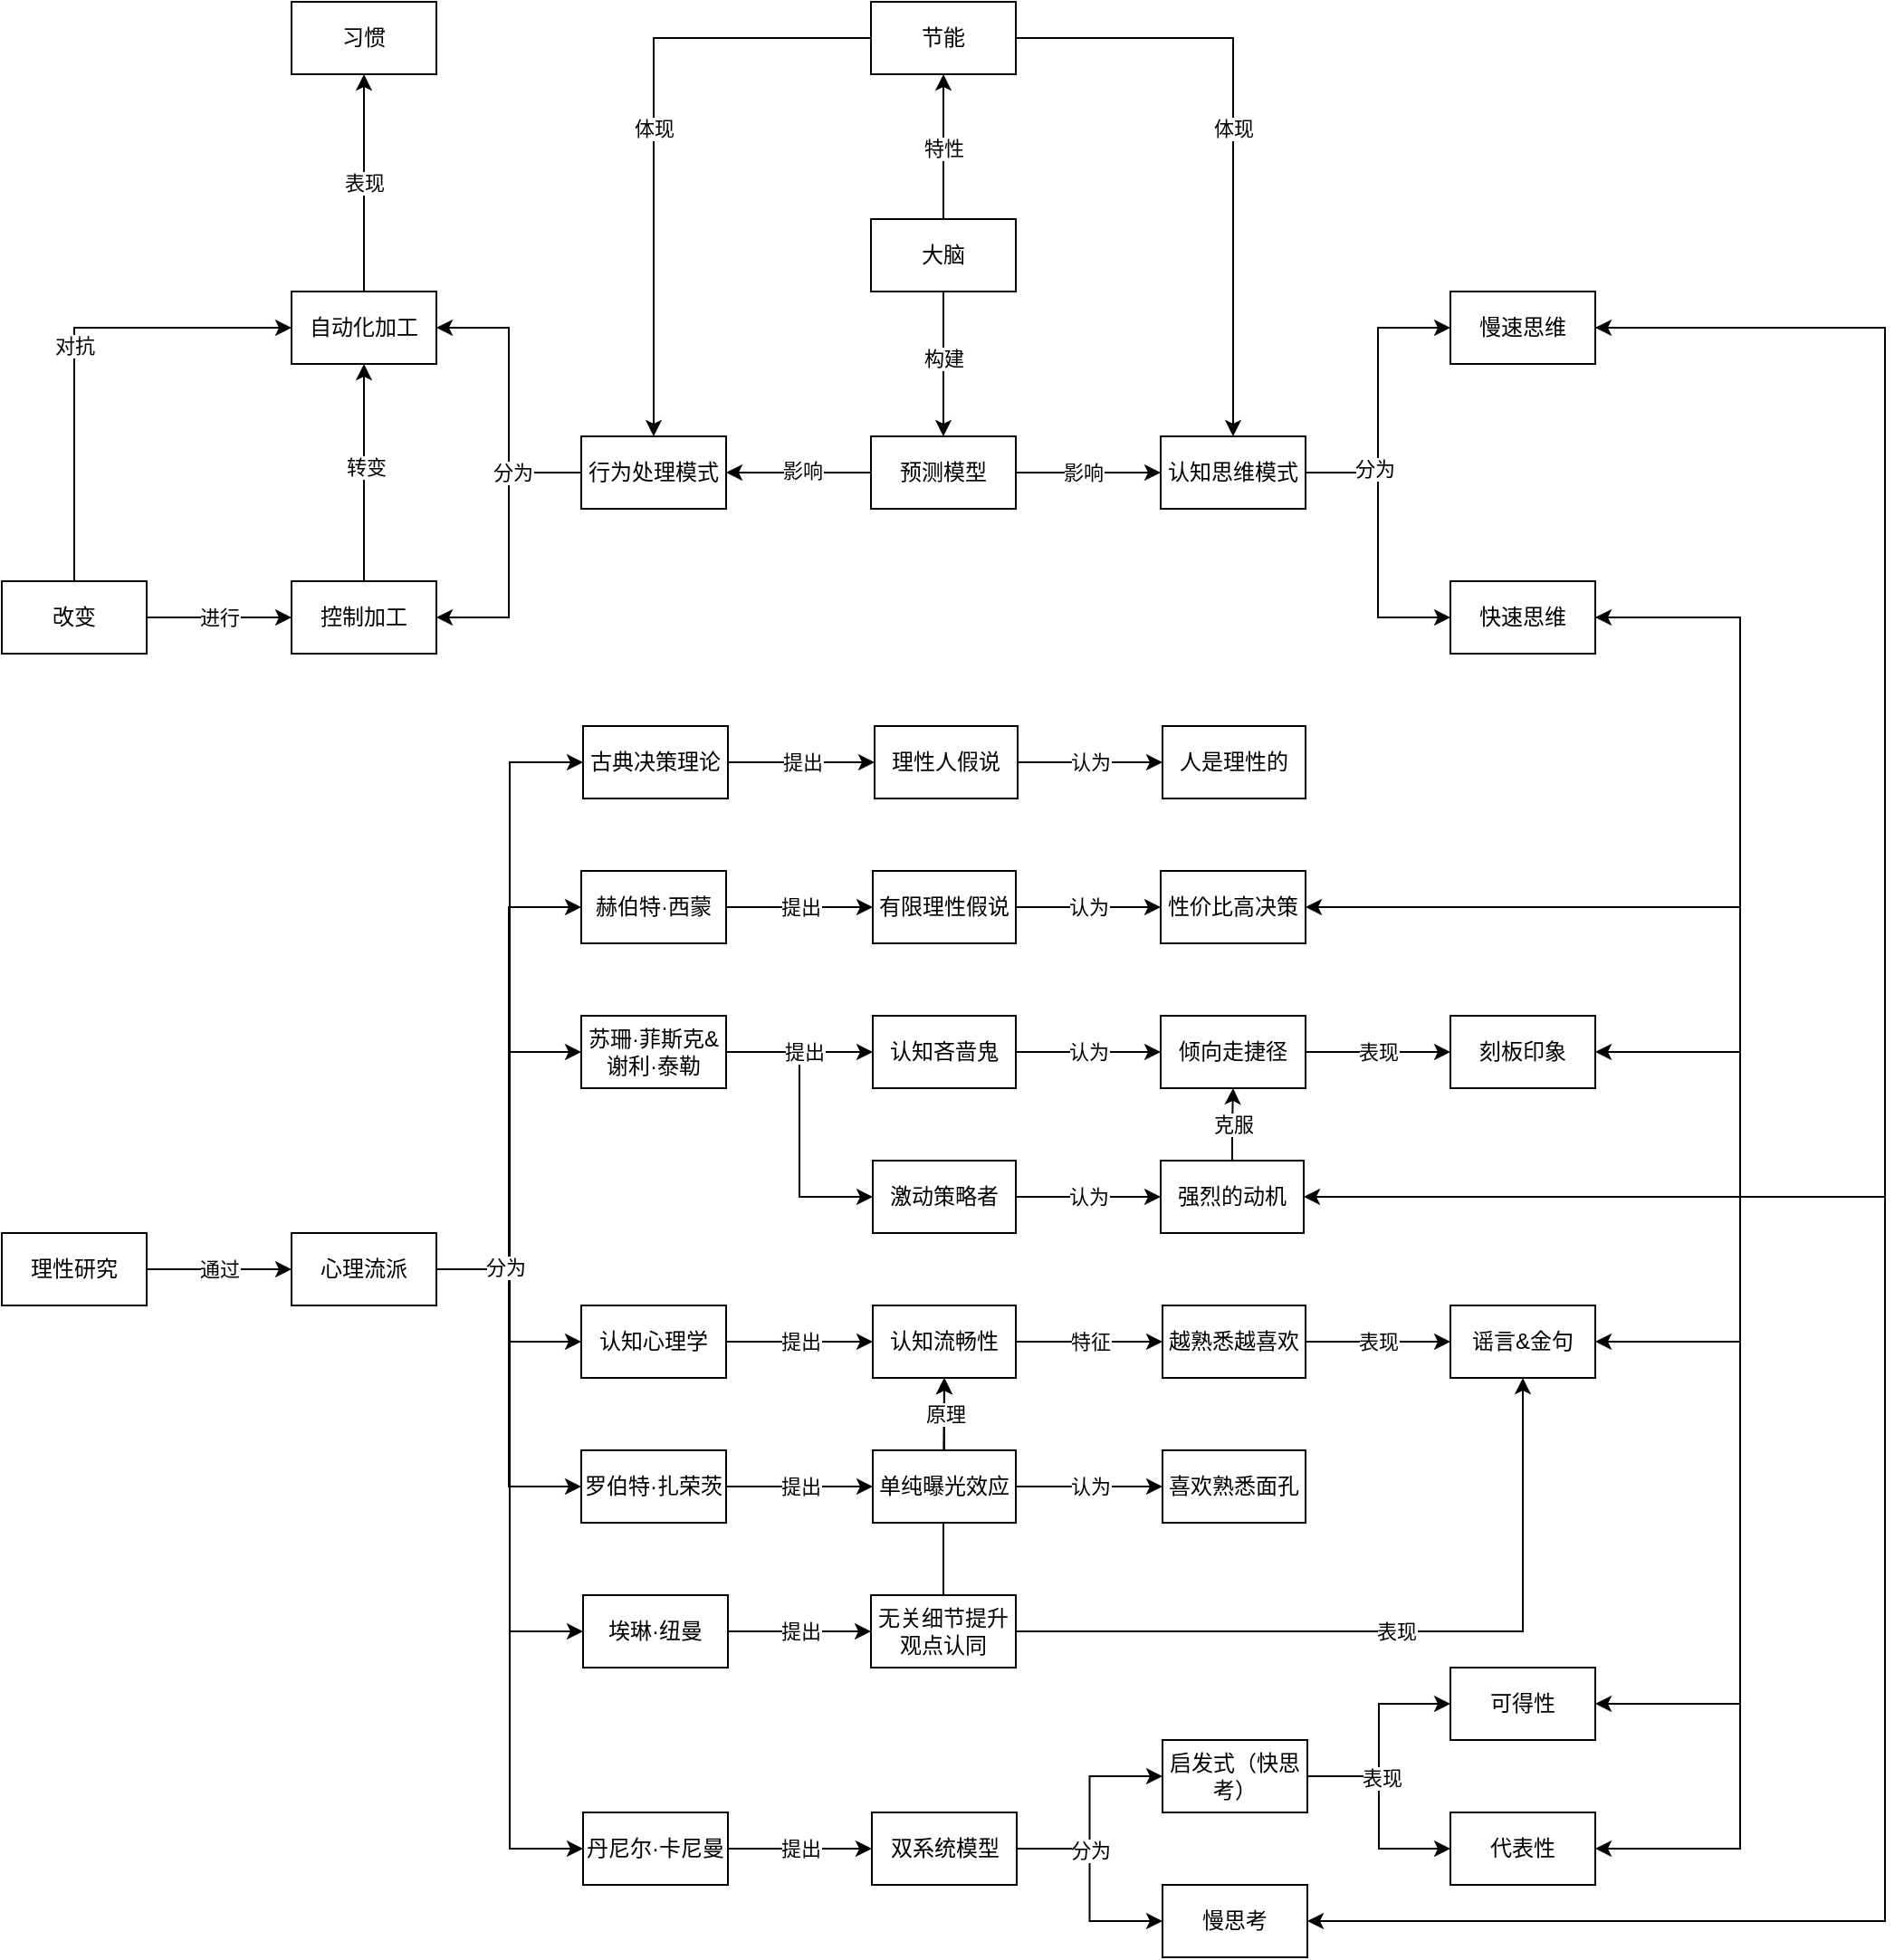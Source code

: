 <mxfile version="23.1.1" type="github">
  <diagram name="第 1 页" id="7oRkRw5dxkfLAuNSu1dr">
    <mxGraphModel dx="1793" dy="933" grid="1" gridSize="10" guides="1" tooltips="1" connect="1" arrows="1" fold="1" page="1" pageScale="1" pageWidth="827" pageHeight="1169" math="0" shadow="0">
      <root>
        <mxCell id="0" />
        <mxCell id="1" parent="0" />
        <mxCell id="u05jXAo35an9eVSEJXm5-29" value="" style="edgeStyle=orthogonalEdgeStyle;rounded=0;orthogonalLoop=1;jettySize=auto;html=1;" parent="1" source="u05jXAo35an9eVSEJXm5-27" target="hwmd0oWd8enfUJ7Ah6rV-47" edge="1">
          <mxGeometry relative="1" as="geometry" />
        </mxCell>
        <mxCell id="O1-ZmJYKQ3gxLZnM0-ST-1" value="体现" style="edgeStyle=orthogonalEdgeStyle;rounded=0;orthogonalLoop=1;jettySize=auto;html=1;" edge="1" parent="1" source="hwmd0oWd8enfUJ7Ah6rV-1" target="hwmd0oWd8enfUJ7Ah6rV-40">
          <mxGeometry relative="1" as="geometry" />
        </mxCell>
        <mxCell id="O1-ZmJYKQ3gxLZnM0-ST-2" value="体现" style="edgeStyle=orthogonalEdgeStyle;rounded=0;orthogonalLoop=1;jettySize=auto;html=1;" edge="1" parent="1" source="hwmd0oWd8enfUJ7Ah6rV-1" target="hwmd0oWd8enfUJ7Ah6rV-23">
          <mxGeometry relative="1" as="geometry" />
        </mxCell>
        <mxCell id="hwmd0oWd8enfUJ7Ah6rV-1" value="节能" style="rounded=0;whiteSpace=wrap;html=1;" parent="1" vertex="1">
          <mxGeometry x="600" y="160" width="80" height="40" as="geometry" />
        </mxCell>
        <mxCell id="hwmd0oWd8enfUJ7Ah6rV-4" value="" style="edgeStyle=orthogonalEdgeStyle;rounded=0;orthogonalLoop=1;jettySize=auto;html=1;" parent="1" source="hwmd0oWd8enfUJ7Ah6rV-3" target="hwmd0oWd8enfUJ7Ah6rV-1" edge="1">
          <mxGeometry relative="1" as="geometry" />
        </mxCell>
        <mxCell id="hwmd0oWd8enfUJ7Ah6rV-5" value="特性" style="edgeLabel;html=1;align=center;verticalAlign=middle;resizable=0;points=[];" parent="hwmd0oWd8enfUJ7Ah6rV-4" vertex="1" connectable="0">
          <mxGeometry x="-0.015" relative="1" as="geometry">
            <mxPoint as="offset" />
          </mxGeometry>
        </mxCell>
        <mxCell id="hwmd0oWd8enfUJ7Ah6rV-3" value="大脑" style="rounded=0;whiteSpace=wrap;html=1;" parent="1" vertex="1">
          <mxGeometry x="600" y="280" width="80" height="40" as="geometry" />
        </mxCell>
        <mxCell id="hwmd0oWd8enfUJ7Ah6rV-7" value="预测模型" style="rounded=0;whiteSpace=wrap;html=1;" parent="1" vertex="1">
          <mxGeometry x="600" y="400" width="80" height="40" as="geometry" />
        </mxCell>
        <mxCell id="hwmd0oWd8enfUJ7Ah6rV-8" value="" style="edgeStyle=orthogonalEdgeStyle;rounded=0;orthogonalLoop=1;jettySize=auto;html=1;" parent="1" source="hwmd0oWd8enfUJ7Ah6rV-3" target="hwmd0oWd8enfUJ7Ah6rV-7" edge="1">
          <mxGeometry relative="1" as="geometry" />
        </mxCell>
        <mxCell id="hwmd0oWd8enfUJ7Ah6rV-9" value="构建" style="edgeLabel;html=1;align=center;verticalAlign=middle;resizable=0;points=[];" parent="hwmd0oWd8enfUJ7Ah6rV-8" vertex="1" connectable="0">
          <mxGeometry x="-0.08" relative="1" as="geometry">
            <mxPoint as="offset" />
          </mxGeometry>
        </mxCell>
        <mxCell id="CX20Bqed3BP2MZZoevDr-6" style="edgeStyle=orthogonalEdgeStyle;rounded=0;orthogonalLoop=1;jettySize=auto;html=1;entryX=1;entryY=0.5;entryDx=0;entryDy=0;fontFamily=Helvetica;fontSize=12;fontColor=default;" parent="1" source="hwmd0oWd8enfUJ7Ah6rV-23" target="hwmd0oWd8enfUJ7Ah6rV-24" edge="1">
          <mxGeometry relative="1" as="geometry" />
        </mxCell>
        <mxCell id="CX20Bqed3BP2MZZoevDr-7" style="edgeStyle=orthogonalEdgeStyle;rounded=0;orthogonalLoop=1;jettySize=auto;html=1;entryX=1;entryY=0.5;entryDx=0;entryDy=0;fontFamily=Helvetica;fontSize=12;fontColor=default;" parent="1" source="hwmd0oWd8enfUJ7Ah6rV-23" target="hwmd0oWd8enfUJ7Ah6rV-25" edge="1">
          <mxGeometry relative="1" as="geometry" />
        </mxCell>
        <mxCell id="O1-ZmJYKQ3gxLZnM0-ST-3" value="分为" style="edgeLabel;html=1;align=center;verticalAlign=middle;resizable=0;points=[];" vertex="1" connectable="0" parent="CX20Bqed3BP2MZZoevDr-7">
          <mxGeometry x="-0.525" relative="1" as="geometry">
            <mxPoint as="offset" />
          </mxGeometry>
        </mxCell>
        <mxCell id="hwmd0oWd8enfUJ7Ah6rV-23" value="行为处理模式" style="rounded=0;whiteSpace=wrap;html=1;" parent="1" vertex="1">
          <mxGeometry x="440" y="400" width="80" height="40" as="geometry" />
        </mxCell>
        <mxCell id="hwmd0oWd8enfUJ7Ah6rV-26" style="edgeStyle=orthogonalEdgeStyle;rounded=0;orthogonalLoop=1;jettySize=auto;html=1;entryX=1;entryY=0.5;entryDx=0;entryDy=0;" parent="1" source="hwmd0oWd8enfUJ7Ah6rV-7" target="hwmd0oWd8enfUJ7Ah6rV-23" edge="1">
          <mxGeometry relative="1" as="geometry" />
        </mxCell>
        <mxCell id="hwmd0oWd8enfUJ7Ah6rV-27" value="Text" style="edgeLabel;html=1;align=center;verticalAlign=middle;resizable=0;points=[];" parent="hwmd0oWd8enfUJ7Ah6rV-26" vertex="1" connectable="0">
          <mxGeometry x="-0.046" relative="1" as="geometry">
            <mxPoint as="offset" />
          </mxGeometry>
        </mxCell>
        <mxCell id="hwmd0oWd8enfUJ7Ah6rV-28" value="影响" style="edgeLabel;html=1;align=center;verticalAlign=middle;resizable=0;points=[];" parent="hwmd0oWd8enfUJ7Ah6rV-26" vertex="1" connectable="0">
          <mxGeometry x="-0.046" y="-1" relative="1" as="geometry">
            <mxPoint as="offset" />
          </mxGeometry>
        </mxCell>
        <mxCell id="O1-ZmJYKQ3gxLZnM0-ST-10" style="edgeStyle=orthogonalEdgeStyle;rounded=0;orthogonalLoop=1;jettySize=auto;html=1;entryX=0;entryY=0.5;entryDx=0;entryDy=0;" edge="1" parent="1" source="hwmd0oWd8enfUJ7Ah6rV-40" target="O1-ZmJYKQ3gxLZnM0-ST-9">
          <mxGeometry relative="1" as="geometry" />
        </mxCell>
        <mxCell id="O1-ZmJYKQ3gxLZnM0-ST-11" style="edgeStyle=orthogonalEdgeStyle;rounded=0;orthogonalLoop=1;jettySize=auto;html=1;entryX=0;entryY=0.5;entryDx=0;entryDy=0;" edge="1" parent="1" source="hwmd0oWd8enfUJ7Ah6rV-40" target="O1-ZmJYKQ3gxLZnM0-ST-8">
          <mxGeometry relative="1" as="geometry" />
        </mxCell>
        <mxCell id="O1-ZmJYKQ3gxLZnM0-ST-21" value="分为" style="edgeLabel;html=1;align=center;verticalAlign=middle;resizable=0;points=[];" vertex="1" connectable="0" parent="O1-ZmJYKQ3gxLZnM0-ST-11">
          <mxGeometry x="-0.506" y="1" relative="1" as="geometry">
            <mxPoint x="-2" y="-1" as="offset" />
          </mxGeometry>
        </mxCell>
        <mxCell id="hwmd0oWd8enfUJ7Ah6rV-40" value="认知思维模式" style="rounded=0;whiteSpace=wrap;html=1;" parent="1" vertex="1">
          <mxGeometry x="760" y="400" width="80" height="40" as="geometry" />
        </mxCell>
        <mxCell id="hwmd0oWd8enfUJ7Ah6rV-41" value="" style="edgeStyle=orthogonalEdgeStyle;rounded=0;orthogonalLoop=1;jettySize=auto;html=1;" parent="1" source="hwmd0oWd8enfUJ7Ah6rV-7" target="hwmd0oWd8enfUJ7Ah6rV-40" edge="1">
          <mxGeometry relative="1" as="geometry" />
        </mxCell>
        <mxCell id="hwmd0oWd8enfUJ7Ah6rV-42" value="影响" style="edgeLabel;html=1;align=center;verticalAlign=middle;resizable=0;points=[];" parent="hwmd0oWd8enfUJ7Ah6rV-41" vertex="1" connectable="0">
          <mxGeometry x="-0.075" relative="1" as="geometry">
            <mxPoint as="offset" />
          </mxGeometry>
        </mxCell>
        <mxCell id="hwmd0oWd8enfUJ7Ah6rV-43" value="有限理性假说" style="rounded=0;whiteSpace=wrap;html=1;container=0;" parent="1" vertex="1">
          <mxGeometry x="601" y="640" width="79" height="40" as="geometry" />
        </mxCell>
        <mxCell id="hwmd0oWd8enfUJ7Ah6rV-44" value="认知吝啬鬼" style="rounded=0;whiteSpace=wrap;html=1;container=0;" parent="1" vertex="1">
          <mxGeometry x="601" y="720" width="79" height="40" as="geometry" />
        </mxCell>
        <mxCell id="hwmd0oWd8enfUJ7Ah6rV-45" value="性价比高决策" style="rounded=0;whiteSpace=wrap;html=1;container=0;" parent="1" vertex="1">
          <mxGeometry x="760" y="640" width="80" height="40" as="geometry" />
        </mxCell>
        <mxCell id="hwmd0oWd8enfUJ7Ah6rV-54" value="认为" style="edgeStyle=orthogonalEdgeStyle;rounded=0;orthogonalLoop=1;jettySize=auto;html=1;entryX=0;entryY=0.5;entryDx=0;entryDy=0;" parent="1" source="hwmd0oWd8enfUJ7Ah6rV-43" target="hwmd0oWd8enfUJ7Ah6rV-45" edge="1">
          <mxGeometry relative="1" as="geometry" />
        </mxCell>
        <mxCell id="u05jXAo35an9eVSEJXm5-12" value="表现" style="edgeStyle=orthogonalEdgeStyle;rounded=0;orthogonalLoop=1;jettySize=auto;html=1;" parent="1" source="hwmd0oWd8enfUJ7Ah6rV-46" target="u05jXAo35an9eVSEJXm5-11" edge="1">
          <mxGeometry relative="1" as="geometry" />
        </mxCell>
        <mxCell id="hwmd0oWd8enfUJ7Ah6rV-46" value="倾向走捷径" style="rounded=0;whiteSpace=wrap;html=1;container=0;" parent="1" vertex="1">
          <mxGeometry x="760" y="720" width="80" height="40" as="geometry" />
        </mxCell>
        <mxCell id="hwmd0oWd8enfUJ7Ah6rV-56" value="认为" style="edgeStyle=orthogonalEdgeStyle;rounded=0;orthogonalLoop=1;jettySize=auto;html=1;" parent="1" source="hwmd0oWd8enfUJ7Ah6rV-44" target="hwmd0oWd8enfUJ7Ah6rV-46" edge="1">
          <mxGeometry relative="1" as="geometry" />
        </mxCell>
        <mxCell id="u05jXAo35an9eVSEJXm5-18" value="特征" style="edgeStyle=orthogonalEdgeStyle;rounded=0;orthogonalLoop=1;jettySize=auto;html=1;" parent="1" source="hwmd0oWd8enfUJ7Ah6rV-47" target="u05jXAo35an9eVSEJXm5-16" edge="1">
          <mxGeometry relative="1" as="geometry" />
        </mxCell>
        <mxCell id="hwmd0oWd8enfUJ7Ah6rV-47" value="认知流畅性" style="rounded=0;whiteSpace=wrap;html=1;container=0;" parent="1" vertex="1">
          <mxGeometry x="601" y="880" width="79" height="40" as="geometry" />
        </mxCell>
        <mxCell id="u05jXAo35an9eVSEJXm5-23" value="原理" style="edgeStyle=orthogonalEdgeStyle;rounded=0;orthogonalLoop=1;jettySize=auto;html=1;" parent="1" source="hwmd0oWd8enfUJ7Ah6rV-49" target="hwmd0oWd8enfUJ7Ah6rV-47" edge="1">
          <mxGeometry relative="1" as="geometry" />
        </mxCell>
        <mxCell id="u05jXAo35an9eVSEJXm5-25" value="认为" style="edgeStyle=orthogonalEdgeStyle;rounded=0;orthogonalLoop=1;jettySize=auto;html=1;" parent="1" source="hwmd0oWd8enfUJ7Ah6rV-49" target="u05jXAo35an9eVSEJXm5-24" edge="1">
          <mxGeometry relative="1" as="geometry" />
        </mxCell>
        <mxCell id="hwmd0oWd8enfUJ7Ah6rV-49" value="单纯曝光效应" style="rounded=0;whiteSpace=wrap;html=1;container=0;" parent="1" vertex="1">
          <mxGeometry x="601" y="960" width="79" height="40" as="geometry" />
        </mxCell>
        <mxCell id="hwmd0oWd8enfUJ7Ah6rV-50" value="谣言&amp;amp;金句" style="rounded=0;whiteSpace=wrap;html=1;container=0;" parent="1" vertex="1">
          <mxGeometry x="920" y="880" width="80" height="40" as="geometry" />
        </mxCell>
        <mxCell id="u05jXAo35an9eVSEJXm5-34" style="edgeStyle=orthogonalEdgeStyle;rounded=0;orthogonalLoop=1;jettySize=auto;html=1;entryX=0;entryY=0.5;entryDx=0;entryDy=0;" parent="1" source="hwmd0oWd8enfUJ7Ah6rV-51" target="u05jXAo35an9eVSEJXm5-33" edge="1">
          <mxGeometry relative="1" as="geometry" />
        </mxCell>
        <mxCell id="hwmd0oWd8enfUJ7Ah6rV-51" value="双系统模型" style="rounded=0;whiteSpace=wrap;html=1;container=0;" parent="1" vertex="1">
          <mxGeometry x="600.5" y="1160" width="80" height="40" as="geometry" />
        </mxCell>
        <mxCell id="hwmd0oWd8enfUJ7Ah6rV-52" value="启发式（快思考）" style="rounded=0;whiteSpace=wrap;html=1;container=0;" parent="1" vertex="1">
          <mxGeometry x="761" y="1120" width="80" height="40" as="geometry" />
        </mxCell>
        <mxCell id="hwmd0oWd8enfUJ7Ah6rV-61" style="edgeStyle=orthogonalEdgeStyle;rounded=0;orthogonalLoop=1;jettySize=auto;html=1;" parent="1" source="hwmd0oWd8enfUJ7Ah6rV-51" target="hwmd0oWd8enfUJ7Ah6rV-52" edge="1">
          <mxGeometry relative="1" as="geometry" />
        </mxCell>
        <mxCell id="O1-ZmJYKQ3gxLZnM0-ST-24" value="分为" style="edgeLabel;html=1;align=center;verticalAlign=middle;resizable=0;points=[];" vertex="1" connectable="0" parent="hwmd0oWd8enfUJ7Ah6rV-61">
          <mxGeometry x="-0.324" relative="1" as="geometry">
            <mxPoint y="1" as="offset" />
          </mxGeometry>
        </mxCell>
        <mxCell id="hwmd0oWd8enfUJ7Ah6rV-66" value="可得性" style="rounded=0;whiteSpace=wrap;html=1;container=0;" parent="1" vertex="1">
          <mxGeometry x="920" y="1080" width="80" height="40" as="geometry" />
        </mxCell>
        <mxCell id="hwmd0oWd8enfUJ7Ah6rV-68" style="edgeStyle=orthogonalEdgeStyle;rounded=0;orthogonalLoop=1;jettySize=auto;html=1;entryX=0;entryY=0.5;entryDx=0;entryDy=0;" parent="1" source="hwmd0oWd8enfUJ7Ah6rV-52" target="hwmd0oWd8enfUJ7Ah6rV-66" edge="1">
          <mxGeometry relative="1" as="geometry" />
        </mxCell>
        <mxCell id="hwmd0oWd8enfUJ7Ah6rV-67" value="代表性" style="rounded=0;whiteSpace=wrap;html=1;container=0;" parent="1" vertex="1">
          <mxGeometry x="920" y="1160" width="80" height="40" as="geometry" />
        </mxCell>
        <mxCell id="hwmd0oWd8enfUJ7Ah6rV-69" style="edgeStyle=orthogonalEdgeStyle;rounded=0;orthogonalLoop=1;jettySize=auto;html=1;entryX=0;entryY=0.5;entryDx=0;entryDy=0;" parent="1" source="hwmd0oWd8enfUJ7Ah6rV-52" target="hwmd0oWd8enfUJ7Ah6rV-67" edge="1">
          <mxGeometry relative="1" as="geometry" />
        </mxCell>
        <mxCell id="O1-ZmJYKQ3gxLZnM0-ST-25" value="表现" style="edgeLabel;html=1;align=center;verticalAlign=middle;resizable=0;points=[];" vertex="1" connectable="0" parent="hwmd0oWd8enfUJ7Ah6rV-69">
          <mxGeometry x="-0.324" y="1" relative="1" as="geometry">
            <mxPoint as="offset" />
          </mxGeometry>
        </mxCell>
        <mxCell id="u05jXAo35an9eVSEJXm5-40" value="认为" style="edgeStyle=orthogonalEdgeStyle;rounded=0;orthogonalLoop=1;jettySize=auto;html=1;" parent="1" source="hwmd0oWd8enfUJ7Ah6rV-71" target="u05jXAo35an9eVSEJXm5-38" edge="1">
          <mxGeometry relative="1" as="geometry" />
        </mxCell>
        <mxCell id="hwmd0oWd8enfUJ7Ah6rV-71" value="激动策略者" style="rounded=0;whiteSpace=wrap;html=1;container=0;" parent="1" vertex="1">
          <mxGeometry x="601" y="800" width="79" height="40" as="geometry" />
        </mxCell>
        <mxCell id="u05jXAo35an9eVSEJXm5-41" style="edgeStyle=orthogonalEdgeStyle;rounded=0;orthogonalLoop=1;jettySize=auto;html=1;entryX=0;entryY=0.5;entryDx=0;entryDy=0;" parent="1" source="u05jXAo35an9eVSEJXm5-1" target="u05jXAo35an9eVSEJXm5-3" edge="1">
          <mxGeometry relative="1" as="geometry" />
        </mxCell>
        <mxCell id="u05jXAo35an9eVSEJXm5-42" style="edgeStyle=orthogonalEdgeStyle;rounded=0;orthogonalLoop=1;jettySize=auto;html=1;entryX=0;entryY=0.5;entryDx=0;entryDy=0;" parent="1" source="u05jXAo35an9eVSEJXm5-1" target="u05jXAo35an9eVSEJXm5-5" edge="1">
          <mxGeometry relative="1" as="geometry" />
        </mxCell>
        <mxCell id="u05jXAo35an9eVSEJXm5-43" style="edgeStyle=orthogonalEdgeStyle;rounded=0;orthogonalLoop=1;jettySize=auto;html=1;entryX=0;entryY=0.5;entryDx=0;entryDy=0;" parent="1" source="u05jXAo35an9eVSEJXm5-1" target="u05jXAo35an9eVSEJXm5-9" edge="1">
          <mxGeometry relative="1" as="geometry" />
        </mxCell>
        <mxCell id="u05jXAo35an9eVSEJXm5-44" style="edgeStyle=orthogonalEdgeStyle;rounded=0;orthogonalLoop=1;jettySize=auto;html=1;entryX=0;entryY=0.5;entryDx=0;entryDy=0;" parent="1" source="u05jXAo35an9eVSEJXm5-1" target="u05jXAo35an9eVSEJXm5-14" edge="1">
          <mxGeometry relative="1" as="geometry" />
        </mxCell>
        <mxCell id="u05jXAo35an9eVSEJXm5-45" style="edgeStyle=orthogonalEdgeStyle;rounded=0;orthogonalLoop=1;jettySize=auto;html=1;entryX=0;entryY=0.5;entryDx=0;entryDy=0;" parent="1" source="u05jXAo35an9eVSEJXm5-1" target="u05jXAo35an9eVSEJXm5-21" edge="1">
          <mxGeometry relative="1" as="geometry" />
        </mxCell>
        <mxCell id="u05jXAo35an9eVSEJXm5-46" style="edgeStyle=orthogonalEdgeStyle;rounded=0;orthogonalLoop=1;jettySize=auto;html=1;entryX=0;entryY=0.5;entryDx=0;entryDy=0;" parent="1" source="u05jXAo35an9eVSEJXm5-1" target="u05jXAo35an9eVSEJXm5-26" edge="1">
          <mxGeometry relative="1" as="geometry" />
        </mxCell>
        <mxCell id="u05jXAo35an9eVSEJXm5-47" style="edgeStyle=orthogonalEdgeStyle;rounded=0;orthogonalLoop=1;jettySize=auto;html=1;entryX=0;entryY=0.5;entryDx=0;entryDy=0;" parent="1" source="u05jXAo35an9eVSEJXm5-1" target="u05jXAo35an9eVSEJXm5-31" edge="1">
          <mxGeometry relative="1" as="geometry" />
        </mxCell>
        <mxCell id="O1-ZmJYKQ3gxLZnM0-ST-22" value="分为" style="edgeLabel;html=1;align=center;verticalAlign=middle;resizable=0;points=[];" vertex="1" connectable="0" parent="u05jXAo35an9eVSEJXm5-47">
          <mxGeometry x="-0.803" y="1" relative="1" as="geometry">
            <mxPoint x="-2" as="offset" />
          </mxGeometry>
        </mxCell>
        <mxCell id="u05jXAo35an9eVSEJXm5-1" value="心理流派" style="rounded=0;whiteSpace=wrap;html=1;container=0;" parent="1" vertex="1">
          <mxGeometry x="280" y="840" width="80" height="40" as="geometry" />
        </mxCell>
        <mxCell id="u05jXAo35an9eVSEJXm5-8" value="认为" style="edgeStyle=orthogonalEdgeStyle;rounded=0;orthogonalLoop=1;jettySize=auto;html=1;" parent="1" source="u05jXAo35an9eVSEJXm5-2" target="u05jXAo35an9eVSEJXm5-7" edge="1">
          <mxGeometry relative="1" as="geometry" />
        </mxCell>
        <mxCell id="u05jXAo35an9eVSEJXm5-2" value="理性人假说" style="rounded=0;whiteSpace=wrap;html=1;container=0;" parent="1" vertex="1">
          <mxGeometry x="602" y="560" width="79" height="40" as="geometry" />
        </mxCell>
        <mxCell id="u05jXAo35an9eVSEJXm5-4" value="提出" style="edgeStyle=orthogonalEdgeStyle;rounded=0;orthogonalLoop=1;jettySize=auto;html=1;" parent="1" source="u05jXAo35an9eVSEJXm5-3" target="u05jXAo35an9eVSEJXm5-2" edge="1">
          <mxGeometry relative="1" as="geometry" />
        </mxCell>
        <mxCell id="u05jXAo35an9eVSEJXm5-3" value="古典决策理论" style="rounded=0;whiteSpace=wrap;html=1;container=0;" parent="1" vertex="1">
          <mxGeometry x="441" y="560" width="80" height="40" as="geometry" />
        </mxCell>
        <mxCell id="u05jXAo35an9eVSEJXm5-6" value="提出" style="edgeStyle=orthogonalEdgeStyle;rounded=0;orthogonalLoop=1;jettySize=auto;html=1;" parent="1" source="u05jXAo35an9eVSEJXm5-5" target="hwmd0oWd8enfUJ7Ah6rV-43" edge="1">
          <mxGeometry relative="1" as="geometry" />
        </mxCell>
        <mxCell id="u05jXAo35an9eVSEJXm5-5" value="赫伯特·西蒙" style="rounded=0;whiteSpace=wrap;html=1;container=0;" parent="1" vertex="1">
          <mxGeometry x="440" y="640" width="80" height="40" as="geometry" />
        </mxCell>
        <mxCell id="u05jXAo35an9eVSEJXm5-7" value="人是理性的" style="rounded=0;whiteSpace=wrap;html=1;container=0;" parent="1" vertex="1">
          <mxGeometry x="761" y="560" width="79" height="40" as="geometry" />
        </mxCell>
        <mxCell id="u05jXAo35an9eVSEJXm5-10" value="" style="edgeStyle=orthogonalEdgeStyle;rounded=0;orthogonalLoop=1;jettySize=auto;html=1;" parent="1" source="u05jXAo35an9eVSEJXm5-9" target="hwmd0oWd8enfUJ7Ah6rV-44" edge="1">
          <mxGeometry relative="1" as="geometry" />
        </mxCell>
        <mxCell id="u05jXAo35an9eVSEJXm5-13" style="edgeStyle=orthogonalEdgeStyle;rounded=0;orthogonalLoop=1;jettySize=auto;html=1;entryX=0;entryY=0.5;entryDx=0;entryDy=0;" parent="1" source="u05jXAo35an9eVSEJXm5-9" target="hwmd0oWd8enfUJ7Ah6rV-71" edge="1">
          <mxGeometry relative="1" as="geometry" />
        </mxCell>
        <mxCell id="O1-ZmJYKQ3gxLZnM0-ST-23" value="提出" style="edgeLabel;html=1;align=center;verticalAlign=middle;resizable=0;points=[];" vertex="1" connectable="0" parent="u05jXAo35an9eVSEJXm5-13">
          <mxGeometry x="-0.497" y="2" relative="1" as="geometry">
            <mxPoint as="offset" />
          </mxGeometry>
        </mxCell>
        <mxCell id="u05jXAo35an9eVSEJXm5-9" value="苏珊·菲斯克&amp;amp;谢利·泰勒" style="rounded=0;whiteSpace=wrap;html=1;container=0;" parent="1" vertex="1">
          <mxGeometry x="440" y="720" width="80" height="40" as="geometry" />
        </mxCell>
        <mxCell id="u05jXAo35an9eVSEJXm5-11" value="刻板印象" style="rounded=0;whiteSpace=wrap;html=1;container=0;" parent="1" vertex="1">
          <mxGeometry x="920" y="720" width="80" height="40" as="geometry" />
        </mxCell>
        <mxCell id="u05jXAo35an9eVSEJXm5-15" value="提出" style="edgeStyle=orthogonalEdgeStyle;rounded=0;orthogonalLoop=1;jettySize=auto;html=1;" parent="1" source="u05jXAo35an9eVSEJXm5-14" target="hwmd0oWd8enfUJ7Ah6rV-47" edge="1">
          <mxGeometry relative="1" as="geometry" />
        </mxCell>
        <mxCell id="u05jXAo35an9eVSEJXm5-14" value="认知心理学" style="rounded=0;whiteSpace=wrap;html=1;container=0;" parent="1" vertex="1">
          <mxGeometry x="440" y="880" width="80" height="40" as="geometry" />
        </mxCell>
        <mxCell id="u05jXAo35an9eVSEJXm5-17" value="表现" style="edgeStyle=orthogonalEdgeStyle;rounded=0;orthogonalLoop=1;jettySize=auto;html=1;" parent="1" source="u05jXAo35an9eVSEJXm5-16" target="hwmd0oWd8enfUJ7Ah6rV-50" edge="1">
          <mxGeometry relative="1" as="geometry" />
        </mxCell>
        <mxCell id="u05jXAo35an9eVSEJXm5-16" value="越熟悉越喜欢" style="rounded=0;whiteSpace=wrap;html=1;container=0;" parent="1" vertex="1">
          <mxGeometry x="761" y="880" width="79" height="40" as="geometry" />
        </mxCell>
        <mxCell id="u05jXAo35an9eVSEJXm5-22" value="提出" style="edgeStyle=orthogonalEdgeStyle;rounded=0;orthogonalLoop=1;jettySize=auto;html=1;" parent="1" source="u05jXAo35an9eVSEJXm5-21" target="hwmd0oWd8enfUJ7Ah6rV-49" edge="1">
          <mxGeometry relative="1" as="geometry" />
        </mxCell>
        <mxCell id="u05jXAo35an9eVSEJXm5-21" value="罗伯特·扎荣茨" style="rounded=0;whiteSpace=wrap;html=1;container=0;" parent="1" vertex="1">
          <mxGeometry x="440" y="960" width="80" height="40" as="geometry" />
        </mxCell>
        <mxCell id="u05jXAo35an9eVSEJXm5-24" value="喜欢熟悉面孔" style="rounded=0;whiteSpace=wrap;html=1;container=0;" parent="1" vertex="1">
          <mxGeometry x="761" y="960" width="79" height="40" as="geometry" />
        </mxCell>
        <mxCell id="u05jXAo35an9eVSEJXm5-28" value="提出" style="edgeStyle=orthogonalEdgeStyle;rounded=0;orthogonalLoop=1;jettySize=auto;html=1;" parent="1" source="u05jXAo35an9eVSEJXm5-26" target="u05jXAo35an9eVSEJXm5-27" edge="1">
          <mxGeometry relative="1" as="geometry" />
        </mxCell>
        <mxCell id="u05jXAo35an9eVSEJXm5-26" value="埃琳·纽曼" style="rounded=0;whiteSpace=wrap;html=1;container=0;" parent="1" vertex="1">
          <mxGeometry x="441" y="1040" width="80" height="40" as="geometry" />
        </mxCell>
        <mxCell id="u05jXAo35an9eVSEJXm5-30" value="表现" style="edgeStyle=orthogonalEdgeStyle;rounded=0;orthogonalLoop=1;jettySize=auto;html=1;" parent="1" source="u05jXAo35an9eVSEJXm5-27" target="hwmd0oWd8enfUJ7Ah6rV-50" edge="1">
          <mxGeometry relative="1" as="geometry" />
        </mxCell>
        <mxCell id="u05jXAo35an9eVSEJXm5-27" value="无关细节提升观点认同" style="rounded=0;whiteSpace=wrap;html=1;container=0;" parent="1" vertex="1">
          <mxGeometry x="600" y="1040" width="80" height="40" as="geometry" />
        </mxCell>
        <mxCell id="u05jXAo35an9eVSEJXm5-32" value="提出" style="edgeStyle=orthogonalEdgeStyle;rounded=0;orthogonalLoop=1;jettySize=auto;html=1;" parent="1" source="u05jXAo35an9eVSEJXm5-31" target="hwmd0oWd8enfUJ7Ah6rV-51" edge="1">
          <mxGeometry relative="1" as="geometry" />
        </mxCell>
        <mxCell id="u05jXAo35an9eVSEJXm5-31" value="丹尼尔·卡尼曼" style="rounded=0;whiteSpace=wrap;html=1;container=0;" parent="1" vertex="1">
          <mxGeometry x="441" y="1160" width="80" height="40" as="geometry" />
        </mxCell>
        <mxCell id="u05jXAo35an9eVSEJXm5-33" value="慢思考" style="rounded=0;whiteSpace=wrap;html=1;container=0;" parent="1" vertex="1">
          <mxGeometry x="761" y="1200" width="80" height="40" as="geometry" />
        </mxCell>
        <mxCell id="u05jXAo35an9eVSEJXm5-39" value="克服" style="edgeStyle=orthogonalEdgeStyle;rounded=0;orthogonalLoop=1;jettySize=auto;html=1;" parent="1" source="u05jXAo35an9eVSEJXm5-38" target="hwmd0oWd8enfUJ7Ah6rV-46" edge="1">
          <mxGeometry relative="1" as="geometry" />
        </mxCell>
        <mxCell id="u05jXAo35an9eVSEJXm5-38" value="强烈的动机" style="rounded=0;whiteSpace=wrap;html=1;container=0;" parent="1" vertex="1">
          <mxGeometry x="760" y="800" width="79" height="40" as="geometry" />
        </mxCell>
        <mxCell id="O1-ZmJYKQ3gxLZnM0-ST-19" style="edgeStyle=orthogonalEdgeStyle;rounded=0;orthogonalLoop=1;jettySize=auto;html=1;entryX=1;entryY=0.5;entryDx=0;entryDy=0;" edge="1" parent="1" source="O1-ZmJYKQ3gxLZnM0-ST-8" target="hwmd0oWd8enfUJ7Ah6rV-66">
          <mxGeometry relative="1" as="geometry">
            <Array as="points">
              <mxPoint x="1080" y="500" />
              <mxPoint x="1080" y="1100" />
            </Array>
          </mxGeometry>
        </mxCell>
        <mxCell id="O1-ZmJYKQ3gxLZnM0-ST-20" style="edgeStyle=orthogonalEdgeStyle;rounded=0;orthogonalLoop=1;jettySize=auto;html=1;entryX=1;entryY=0.5;entryDx=0;entryDy=0;startArrow=classic;startFill=1;" edge="1" parent="1" source="O1-ZmJYKQ3gxLZnM0-ST-8" target="hwmd0oWd8enfUJ7Ah6rV-67">
          <mxGeometry relative="1" as="geometry">
            <Array as="points">
              <mxPoint x="1080" y="500" />
              <mxPoint x="1080" y="1180" />
            </Array>
          </mxGeometry>
        </mxCell>
        <mxCell id="O1-ZmJYKQ3gxLZnM0-ST-33" style="edgeStyle=orthogonalEdgeStyle;rounded=0;orthogonalLoop=1;jettySize=auto;html=1;entryX=1;entryY=0.5;entryDx=0;entryDy=0;" edge="1" parent="1" source="O1-ZmJYKQ3gxLZnM0-ST-8" target="u05jXAo35an9eVSEJXm5-11">
          <mxGeometry relative="1" as="geometry">
            <Array as="points">
              <mxPoint x="1080" y="500" />
              <mxPoint x="1080" y="740" />
            </Array>
          </mxGeometry>
        </mxCell>
        <mxCell id="O1-ZmJYKQ3gxLZnM0-ST-34" style="edgeStyle=orthogonalEdgeStyle;rounded=0;orthogonalLoop=1;jettySize=auto;html=1;entryX=1;entryY=0.5;entryDx=0;entryDy=0;" edge="1" parent="1" source="O1-ZmJYKQ3gxLZnM0-ST-8" target="hwmd0oWd8enfUJ7Ah6rV-50">
          <mxGeometry relative="1" as="geometry">
            <Array as="points">
              <mxPoint x="1080" y="500" />
              <mxPoint x="1080" y="900" />
            </Array>
          </mxGeometry>
        </mxCell>
        <mxCell id="O1-ZmJYKQ3gxLZnM0-ST-36" style="edgeStyle=orthogonalEdgeStyle;rounded=0;orthogonalLoop=1;jettySize=auto;html=1;entryX=1;entryY=0.5;entryDx=0;entryDy=0;" edge="1" parent="1" source="O1-ZmJYKQ3gxLZnM0-ST-8" target="hwmd0oWd8enfUJ7Ah6rV-45">
          <mxGeometry relative="1" as="geometry">
            <Array as="points">
              <mxPoint x="1080" y="500" />
              <mxPoint x="1080" y="660" />
            </Array>
          </mxGeometry>
        </mxCell>
        <mxCell id="O1-ZmJYKQ3gxLZnM0-ST-8" value="快速思维" style="rounded=0;whiteSpace=wrap;html=1;" vertex="1" parent="1">
          <mxGeometry x="920" y="480" width="80" height="40" as="geometry" />
        </mxCell>
        <mxCell id="O1-ZmJYKQ3gxLZnM0-ST-18" style="edgeStyle=orthogonalEdgeStyle;rounded=0;orthogonalLoop=1;jettySize=auto;html=1;entryX=1;entryY=0.5;entryDx=0;entryDy=0;startArrow=classic;startFill=1;" edge="1" parent="1" source="O1-ZmJYKQ3gxLZnM0-ST-9" target="u05jXAo35an9eVSEJXm5-33">
          <mxGeometry relative="1" as="geometry">
            <Array as="points">
              <mxPoint x="1160" y="340" />
              <mxPoint x="1160" y="1220" />
            </Array>
          </mxGeometry>
        </mxCell>
        <mxCell id="O1-ZmJYKQ3gxLZnM0-ST-35" style="edgeStyle=orthogonalEdgeStyle;rounded=0;orthogonalLoop=1;jettySize=auto;html=1;entryX=1;entryY=0.5;entryDx=0;entryDy=0;" edge="1" parent="1" source="O1-ZmJYKQ3gxLZnM0-ST-9" target="u05jXAo35an9eVSEJXm5-38">
          <mxGeometry relative="1" as="geometry">
            <Array as="points">
              <mxPoint x="1160" y="340" />
              <mxPoint x="1160" y="820" />
            </Array>
          </mxGeometry>
        </mxCell>
        <mxCell id="O1-ZmJYKQ3gxLZnM0-ST-9" value="慢速思维" style="rounded=0;whiteSpace=wrap;html=1;" vertex="1" parent="1">
          <mxGeometry x="920" y="320" width="80" height="40" as="geometry" />
        </mxCell>
        <mxCell id="O1-ZmJYKQ3gxLZnM0-ST-29" value="通过" style="edgeStyle=orthogonalEdgeStyle;rounded=0;orthogonalLoop=1;jettySize=auto;html=1;entryX=0;entryY=0.5;entryDx=0;entryDy=0;" edge="1" parent="1" source="O1-ZmJYKQ3gxLZnM0-ST-26" target="u05jXAo35an9eVSEJXm5-1">
          <mxGeometry relative="1" as="geometry">
            <mxPoint as="offset" />
          </mxGeometry>
        </mxCell>
        <mxCell id="O1-ZmJYKQ3gxLZnM0-ST-26" value="理性研究" style="rounded=0;whiteSpace=wrap;html=1;container=0;" vertex="1" parent="1">
          <mxGeometry x="120" y="840" width="80" height="40" as="geometry" />
        </mxCell>
        <mxCell id="hwmd0oWd8enfUJ7Ah6rV-24" value="自动化加工" style="rounded=0;whiteSpace=wrap;html=1;" parent="1" vertex="1">
          <mxGeometry x="280" y="320" width="80" height="40" as="geometry" />
        </mxCell>
        <mxCell id="hwmd0oWd8enfUJ7Ah6rV-32" style="edgeStyle=orthogonalEdgeStyle;rounded=0;orthogonalLoop=1;jettySize=auto;html=1;entryX=0.5;entryY=1;entryDx=0;entryDy=0;" parent="1" source="hwmd0oWd8enfUJ7Ah6rV-25" target="hwmd0oWd8enfUJ7Ah6rV-24" edge="1">
          <mxGeometry relative="1" as="geometry" />
        </mxCell>
        <mxCell id="O1-ZmJYKQ3gxLZnM0-ST-4" value="转变" style="edgeLabel;html=1;align=center;verticalAlign=middle;resizable=0;points=[];" vertex="1" connectable="0" parent="hwmd0oWd8enfUJ7Ah6rV-32">
          <mxGeometry x="0.05" y="-1" relative="1" as="geometry">
            <mxPoint as="offset" />
          </mxGeometry>
        </mxCell>
        <mxCell id="hwmd0oWd8enfUJ7Ah6rV-25" value="控制加工" style="rounded=0;whiteSpace=wrap;html=1;" parent="1" vertex="1">
          <mxGeometry x="280" y="480" width="80" height="40" as="geometry" />
        </mxCell>
        <mxCell id="hwmd0oWd8enfUJ7Ah6rV-35" value="习惯" style="rounded=0;whiteSpace=wrap;html=1;" parent="1" vertex="1">
          <mxGeometry x="280" y="160" width="80" height="40" as="geometry" />
        </mxCell>
        <mxCell id="hwmd0oWd8enfUJ7Ah6rV-36" value="" style="edgeStyle=orthogonalEdgeStyle;rounded=0;orthogonalLoop=1;jettySize=auto;html=1;" parent="1" source="hwmd0oWd8enfUJ7Ah6rV-24" target="hwmd0oWd8enfUJ7Ah6rV-35" edge="1">
          <mxGeometry relative="1" as="geometry" />
        </mxCell>
        <mxCell id="O1-ZmJYKQ3gxLZnM0-ST-5" value="表现" style="edgeLabel;html=1;align=center;verticalAlign=middle;resizable=0;points=[];" vertex="1" connectable="0" parent="hwmd0oWd8enfUJ7Ah6rV-36">
          <mxGeometry relative="1" as="geometry">
            <mxPoint as="offset" />
          </mxGeometry>
        </mxCell>
        <mxCell id="O1-ZmJYKQ3gxLZnM0-ST-31" value="进行" style="edgeStyle=orthogonalEdgeStyle;rounded=0;orthogonalLoop=1;jettySize=auto;html=1;" edge="1" parent="1" source="O1-ZmJYKQ3gxLZnM0-ST-30" target="hwmd0oWd8enfUJ7Ah6rV-25">
          <mxGeometry relative="1" as="geometry" />
        </mxCell>
        <mxCell id="O1-ZmJYKQ3gxLZnM0-ST-32" value="对抗" style="edgeStyle=orthogonalEdgeStyle;rounded=0;orthogonalLoop=1;jettySize=auto;html=1;entryX=0;entryY=0.5;entryDx=0;entryDy=0;" edge="1" parent="1" source="O1-ZmJYKQ3gxLZnM0-ST-30" target="hwmd0oWd8enfUJ7Ah6rV-24">
          <mxGeometry relative="1" as="geometry">
            <Array as="points">
              <mxPoint x="160" y="340" />
            </Array>
          </mxGeometry>
        </mxCell>
        <mxCell id="O1-ZmJYKQ3gxLZnM0-ST-30" value="改变" style="rounded=0;whiteSpace=wrap;html=1;" vertex="1" parent="1">
          <mxGeometry x="120" y="480" width="80" height="40" as="geometry" />
        </mxCell>
      </root>
    </mxGraphModel>
  </diagram>
</mxfile>

